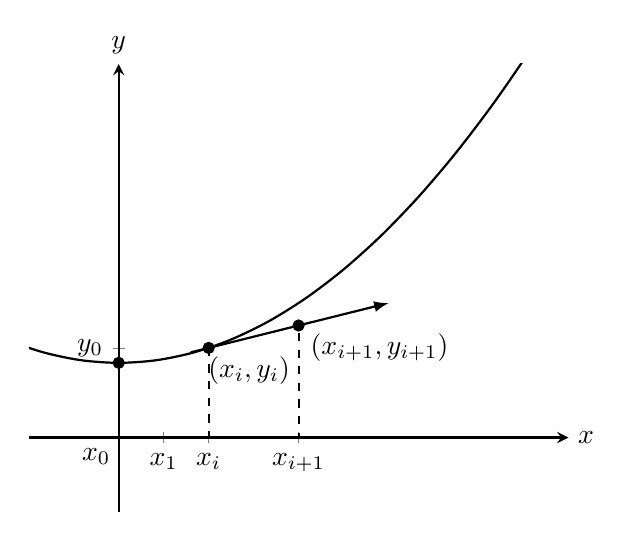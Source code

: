 \begin{tikzpicture}
    \begin{axis}[axis lines=middle,xmin=-1,xmax=5,ymin=-1,ymax=5,ylabel style={above},axis line style={thick},
        ylabel={$y$},
        xlabel style={right},
        xlabel={$x$}, xtick={.5,1,2},ytick={1.2},xticklabels={$x_1$,$x_i$,$x_{i+1}$},yticklabels={$y_0$}]
    \draw[thick,-latex] (.8,1.14)--(3,1.8);
    \draw[thick,dashed] (1,1.2)--(1,0);
    \draw[thick,dashed] (2,1.4)--(2,0);
    \node at (-.25,-.25) {$x_0$};
    \node at (1.45,.9) {$(x_i,y_i)$};
    \node at (2.9,1.2) {$(x_{i+1},y_{i+1})$};
    \addplot[mark=*,only marks] coordinates{(1,1.2) (2,1.5) (0,1)};
    \addplot[black,thick,smooth] plot (x,0.2*x^2+1);
    \end{axis}
    \end{tikzpicture}